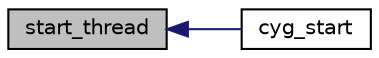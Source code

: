 digraph "start_thread"
{
  edge [fontname="Helvetica",fontsize="10",labelfontname="Helvetica",labelfontsize="10"];
  node [fontname="Helvetica",fontsize="10",shape=record];
  rankdir="LR";
  Node1 [label="start_thread",height=0.2,width=0.4,color="black", fillcolor="grey75", style="filled" fontcolor="black"];
  Node1 -> Node2 [dir="back",color="midnightblue",fontsize="10",style="solid",fontname="Helvetica"];
  Node2 [label="cyg_start",height=0.2,width=0.4,color="black", fillcolor="white", style="filled",URL="$main_8h.html#a609ae72f6fd7f833796fd46c7e6cbcd1"];
}
